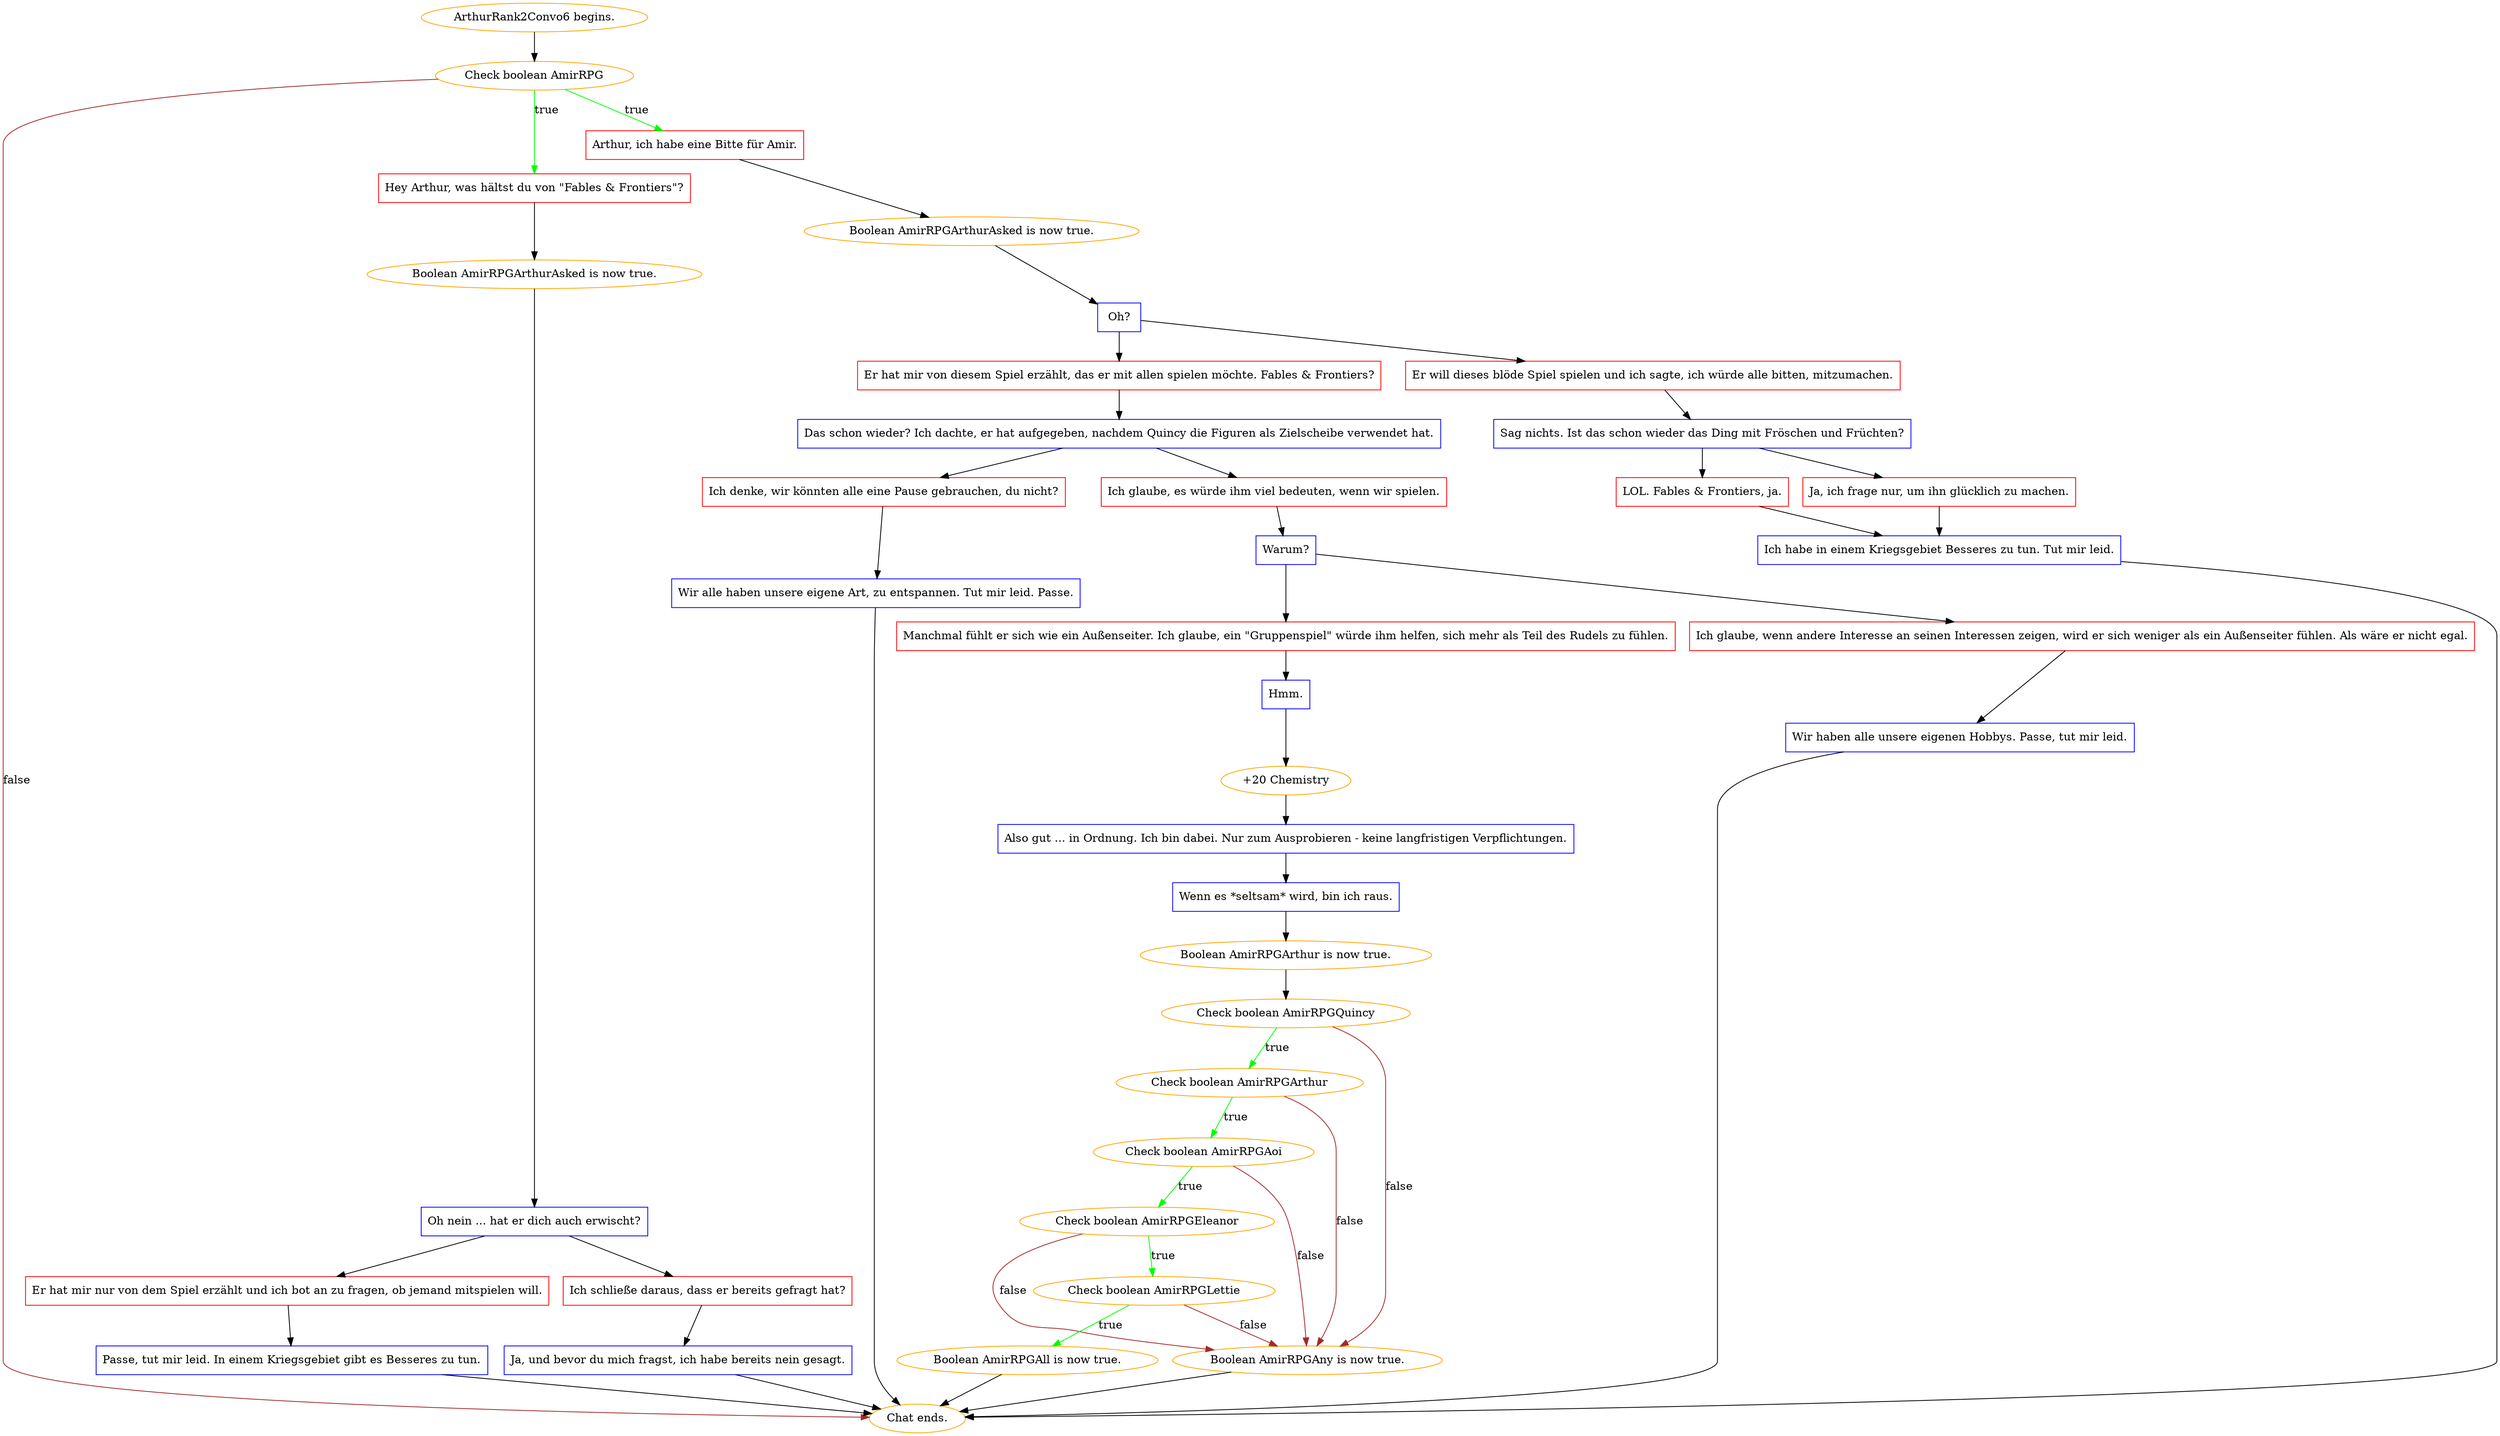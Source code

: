 digraph {
	"ArthurRank2Convo6 begins." [color=orange];
		"ArthurRank2Convo6 begins." -> j1855590608;
	j1855590608 [label="Check boolean AmirRPG",color=orange];
		j1855590608 -> j926492099 [label=true,color=green];
		j1855590608 -> j2553724580 [label=true,color=green];
		j1855590608 -> "Chat ends." [label=false,color=brown];
	j926492099 [label="Hey Arthur, was hältst du von \"Fables & Frontiers\"?",shape=box,color=red];
		j926492099 -> j1497206996;
	j2553724580 [label="Arthur, ich habe eine Bitte für Amir.",shape=box,color=red];
		j2553724580 -> j688733661;
	"Chat ends." [color=orange];
	j1497206996 [label="Boolean AmirRPGArthurAsked is now true.",color=orange];
		j1497206996 -> j2151875276;
	j688733661 [label="Boolean AmirRPGArthurAsked is now true.",color=orange];
		j688733661 -> j1247613328;
	j2151875276 [label="Oh nein ... hat er dich auch erwischt?",shape=box,color=blue];
		j2151875276 -> j3247376003;
		j2151875276 -> j1989497498;
	j1247613328 [label="Oh?",shape=box,color=blue];
		j1247613328 -> j3636960304;
		j1247613328 -> j2993805654;
	j3247376003 [label="Ich schließe daraus, dass er bereits gefragt hat?",shape=box,color=red];
		j3247376003 -> j1929505426;
	j1989497498 [label="Er hat mir nur von dem Spiel erzählt und ich bot an zu fragen, ob jemand mitspielen will.",shape=box,color=red];
		j1989497498 -> j4210940709;
	j3636960304 [label="Er hat mir von diesem Spiel erzählt, das er mit allen spielen möchte. Fables & Frontiers?",shape=box,color=red];
		j3636960304 -> j3007827087;
	j2993805654 [label="Er will dieses blöde Spiel spielen und ich sagte, ich würde alle bitten, mitzumachen.",shape=box,color=red];
		j2993805654 -> j3162469593;
	j1929505426 [label="Ja, und bevor du mich fragst, ich habe bereits nein gesagt.",shape=box,color=blue];
		j1929505426 -> "Chat ends.";
	j4210940709 [label="Passe, tut mir leid. In einem Kriegsgebiet gibt es Besseres zu tun.",shape=box,color=blue];
		j4210940709 -> "Chat ends.";
	j3007827087 [label="Das schon wieder? Ich dachte, er hat aufgegeben, nachdem Quincy die Figuren als Zielscheibe verwendet hat.",shape=box,color=blue];
		j3007827087 -> j3139170338;
		j3007827087 -> j3870018020;
	j3162469593 [label="Sag nichts. Ist das schon wieder das Ding mit Fröschen und Früchten?",shape=box,color=blue];
		j3162469593 -> j237588365;
		j3162469593 -> j2550086275;
	j3139170338 [label="Ich denke, wir könnten alle eine Pause gebrauchen, du nicht?",shape=box,color=red];
		j3139170338 -> j4032398563;
	j3870018020 [label="Ich glaube, es würde ihm viel bedeuten, wenn wir spielen.",shape=box,color=red];
		j3870018020 -> j2089087827;
	j237588365 [label="LOL. Fables & Frontiers, ja.",shape=box,color=red];
		j237588365 -> j2241046951;
	j2550086275 [label="Ja, ich frage nur, um ihn glücklich zu machen.",shape=box,color=red];
		j2550086275 -> j2241046951;
	j4032398563 [label="Wir alle haben unsere eigene Art, zu entspannen. Tut mir leid. Passe.",shape=box,color=blue];
		j4032398563 -> "Chat ends.";
	j2089087827 [label="Warum?",shape=box,color=blue];
		j2089087827 -> j2652599055;
		j2089087827 -> j3293890345;
	j2241046951 [label="Ich habe in einem Kriegsgebiet Besseres zu tun. Tut mir leid.",shape=box,color=blue];
		j2241046951 -> "Chat ends.";
	j2652599055 [label="Manchmal fühlt er sich wie ein Außenseiter. Ich glaube, ein \"Gruppenspiel\" würde ihm helfen, sich mehr als Teil des Rudels zu fühlen.",shape=box,color=red];
		j2652599055 -> j1609813031;
	j3293890345 [label="Ich glaube, wenn andere Interesse an seinen Interessen zeigen, wird er sich weniger als ein Außenseiter fühlen. Als wäre er nicht egal.",shape=box,color=red];
		j3293890345 -> j1825001481;
	j1609813031 [label="Hmm.",shape=box,color=blue];
		j1609813031 -> j2883018222;
	j1825001481 [label="Wir haben alle unsere eigenen Hobbys. Passe, tut mir leid.",shape=box,color=blue];
		j1825001481 -> "Chat ends.";
	j2883018222 [label="+20 Chemistry",color=orange];
		j2883018222 -> j3554666702;
	j3554666702 [label="Also gut ... in Ordnung. Ich bin dabei. Nur zum Ausprobieren - keine langfristigen Verpflichtungen.",shape=box,color=blue];
		j3554666702 -> j1245915521;
	j1245915521 [label="Wenn es *seltsam* wird, bin ich raus.",shape=box,color=blue];
		j1245915521 -> j2752900129;
	j2752900129 [label="Boolean AmirRPGArthur is now true.",color=orange];
		j2752900129 -> j2587658351;
	j2587658351 [label="Check boolean AmirRPGQuincy",color=orange];
		j2587658351 -> j4272770091 [label=true,color=green];
		j2587658351 -> j1992773596 [label=false,color=brown];
	j4272770091 [label="Check boolean AmirRPGArthur",color=orange];
		j4272770091 -> j36500747 [label=true,color=green];
		j4272770091 -> j1992773596 [label=false,color=brown];
	j1992773596 [label="Boolean AmirRPGAny is now true.",color=orange];
		j1992773596 -> "Chat ends.";
	j36500747 [label="Check boolean AmirRPGAoi",color=orange];
		j36500747 -> j1856519486 [label=true,color=green];
		j36500747 -> j1992773596 [label=false,color=brown];
	j1856519486 [label="Check boolean AmirRPGEleanor",color=orange];
		j1856519486 -> j3730204203 [label=true,color=green];
		j1856519486 -> j1992773596 [label=false,color=brown];
	j3730204203 [label="Check boolean AmirRPGLettie",color=orange];
		j3730204203 -> j2677000302 [label=true,color=green];
		j3730204203 -> j1992773596 [label=false,color=brown];
	j2677000302 [label="Boolean AmirRPGAll is now true.",color=orange];
		j2677000302 -> "Chat ends.";
}